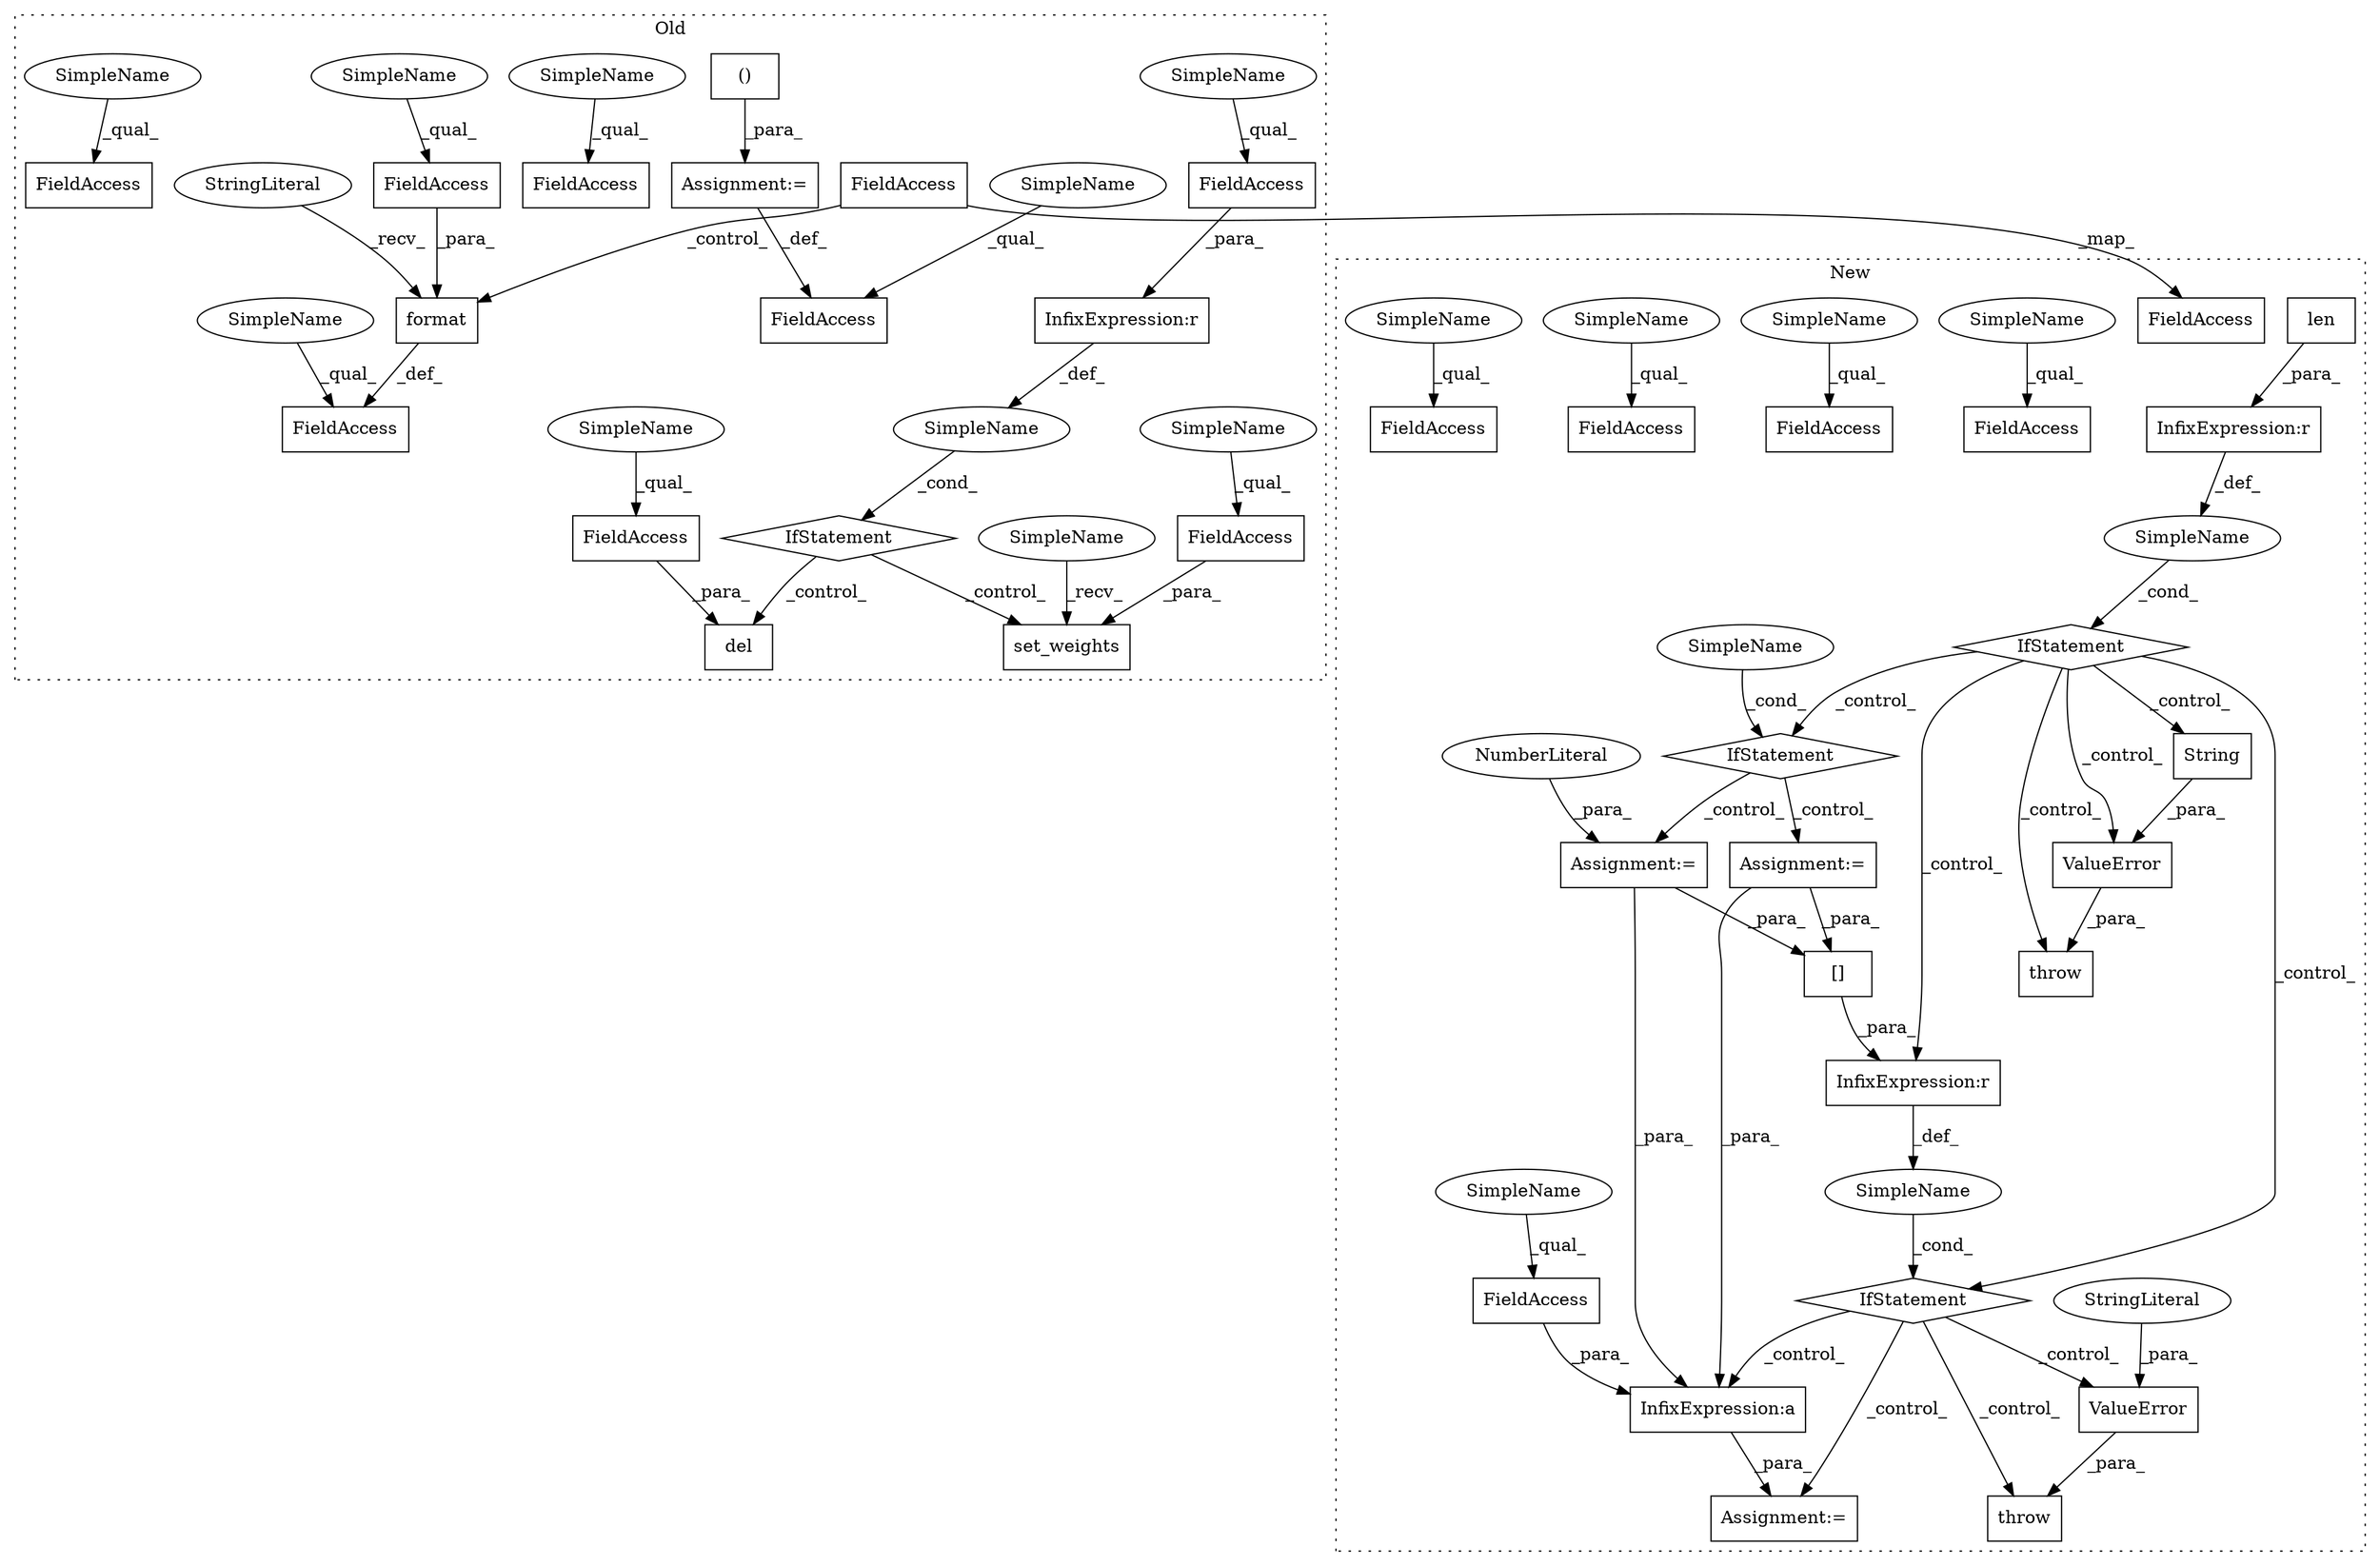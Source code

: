 digraph G {
subgraph cluster0 {
1 [label="set_weights" a="32" s="8470,8502" l="12,1" shape="box"];
3 [label="SimpleName" a="42" s="" l="" shape="ellipse"];
4 [label="del" a="32" s="8511,8535" l="4,1" shape="box"];
5 [label="FieldAccess" a="22" s="8515" l="20" shape="box"];
6 [label="FieldAccess" a="22" s="8482" l="20" shape="box"];
8 [label="IfStatement" a="25" s="8423,8455" l="4,2" shape="diamond"];
11 [label="InfixExpression:r" a="27" s="8447" l="4" shape="box"];
12 [label="FieldAccess" a="22" s="8427" l="20" shape="box"];
28 [label="FieldAccess" a="22" s="7699" l="12" shape="box"];
29 [label="()" a="106" s="7719" l="85" shape="box"];
31 [label="FieldAccess" a="22" s="8239" l="6" shape="box"];
33 [label="FieldAccess" a="22" s="8330" l="9" shape="box"];
34 [label="FieldAccess" a="22" s="7996" l="14" shape="box"];
35 [label="FieldAccess" a="22" s="7949" l="11" shape="box"];
40 [label="FieldAccess" a="22" s="8220" l="9" shape="box"];
41 [label="format" a="32" s="8323,8339" l="7,1" shape="box"];
43 [label="StringLiteral" a="45" s="8316" l="6" shape="ellipse"];
45 [label="Assignment:=" a="7" s="7711" l="8" shape="box"];
46 [label="SimpleName" a="42" s="8465" l="4" shape="ellipse"];
47 [label="SimpleName" a="42" s="8482" l="4" shape="ellipse"];
48 [label="SimpleName" a="42" s="8330" l="4" shape="ellipse"];
49 [label="SimpleName" a="42" s="7949" l="4" shape="ellipse"];
50 [label="SimpleName" a="42" s="7699" l="4" shape="ellipse"];
51 [label="SimpleName" a="42" s="8515" l="4" shape="ellipse"];
52 [label="SimpleName" a="42" s="8427" l="4" shape="ellipse"];
53 [label="SimpleName" a="42" s="8239" l="4" shape="ellipse"];
54 [label="SimpleName" a="42" s="7996" l="4" shape="ellipse"];
label = "Old";
style="dotted";
}
subgraph cluster1 {
2 [label="ValueError" a="32" s="13569,13671" l="11,1" shape="box"];
7 [label="IfStatement" a="25" s="13529,13553" l="4,2" shape="diamond"];
9 [label="SimpleName" a="42" s="" l="" shape="ellipse"];
10 [label="InfixExpression:r" a="27" s="13549" l="3" shape="box"];
13 [label="throw" a="53" s="13563" l="6" shape="box"];
14 [label="String" a="32" s="13652,13670" l="7,1" shape="box"];
15 [label="IfStatement" a="25" s="13684,13724" l="4,2" shape="diamond"];
16 [label="Assignment:=" a="7" s="14462" l="1" shape="box"];
17 [label="IfStatement" a="25" s="13796,13833" l="4,2" shape="diamond"];
18 [label="len" a="32" s="13533,13548" l="4,1" shape="box"];
19 [label="SimpleName" a="42" s="" l="" shape="ellipse"];
20 [label="Assignment:=" a="7" s="13782" l="1" shape="box"];
21 [label="InfixExpression:a" a="27" s="14230" l="3" shape="box"];
22 [label="NumberLiteral" a="34" s="13783" l="1" shape="ellipse"];
23 [label="[]" a="2" s="13800,13824" l="12,1" shape="box"];
24 [label="SimpleName" a="42" s="" l="" shape="ellipse"];
25 [label="InfixExpression:r" a="27" s="13825" l="4" shape="box"];
26 [label="throw" a="53" s="13843" l="6" shape="box"];
27 [label="FieldAccess" a="22" s="14209" l="21" shape="box"];
30 [label="FieldAccess" a="22" s="14705" l="21" shape="box"];
32 [label="FieldAccess" a="22" s="14124" l="21" shape="box"];
36 [label="FieldAccess" a="22" s="14070" l="16" shape="box"];
37 [label="FieldAccess" a="22" s="14256" l="12" shape="box"];
38 [label="ValueError" a="32" s="13849,13951" l="11,1" shape="box"];
39 [label="FieldAccess" a="22" s="14634" l="9" shape="box"];
42 [label="StringLiteral" a="45" s="13860" l="91" shape="ellipse"];
44 [label="Assignment:=" a="7" s="13746" l="1" shape="box"];
55 [label="SimpleName" a="42" s="14124" l="4" shape="ellipse"];
56 [label="SimpleName" a="42" s="14209" l="4" shape="ellipse"];
57 [label="SimpleName" a="42" s="14256" l="4" shape="ellipse"];
58 [label="SimpleName" a="42" s="14705" l="4" shape="ellipse"];
59 [label="SimpleName" a="42" s="14070" l="4" shape="ellipse"];
label = "New";
style="dotted";
}
2 -> 13 [label="_para_"];
3 -> 8 [label="_cond_"];
5 -> 4 [label="_para_"];
6 -> 1 [label="_para_"];
7 -> 2 [label="_control_"];
7 -> 15 [label="_control_"];
7 -> 14 [label="_control_"];
7 -> 25 [label="_control_"];
7 -> 13 [label="_control_"];
7 -> 17 [label="_control_"];
8 -> 4 [label="_control_"];
8 -> 1 [label="_control_"];
9 -> 7 [label="_cond_"];
10 -> 9 [label="_def_"];
11 -> 3 [label="_def_"];
12 -> 11 [label="_para_"];
14 -> 2 [label="_para_"];
15 -> 20 [label="_control_"];
15 -> 44 [label="_control_"];
17 -> 21 [label="_control_"];
17 -> 38 [label="_control_"];
17 -> 16 [label="_control_"];
17 -> 26 [label="_control_"];
18 -> 10 [label="_para_"];
19 -> 15 [label="_cond_"];
20 -> 23 [label="_para_"];
20 -> 21 [label="_para_"];
21 -> 16 [label="_para_"];
22 -> 20 [label="_para_"];
23 -> 25 [label="_para_"];
24 -> 17 [label="_cond_"];
25 -> 24 [label="_def_"];
27 -> 21 [label="_para_"];
29 -> 45 [label="_para_"];
33 -> 41 [label="_para_"];
38 -> 26 [label="_para_"];
40 -> 41 [label="_control_"];
40 -> 39 [label="_map_"];
41 -> 31 [label="_def_"];
42 -> 38 [label="_para_"];
43 -> 41 [label="_recv_"];
44 -> 23 [label="_para_"];
44 -> 21 [label="_para_"];
45 -> 28 [label="_def_"];
46 -> 1 [label="_recv_"];
47 -> 6 [label="_qual_"];
48 -> 33 [label="_qual_"];
49 -> 35 [label="_qual_"];
50 -> 28 [label="_qual_"];
51 -> 5 [label="_qual_"];
52 -> 12 [label="_qual_"];
53 -> 31 [label="_qual_"];
54 -> 34 [label="_qual_"];
55 -> 32 [label="_qual_"];
56 -> 27 [label="_qual_"];
57 -> 37 [label="_qual_"];
58 -> 30 [label="_qual_"];
59 -> 36 [label="_qual_"];
}